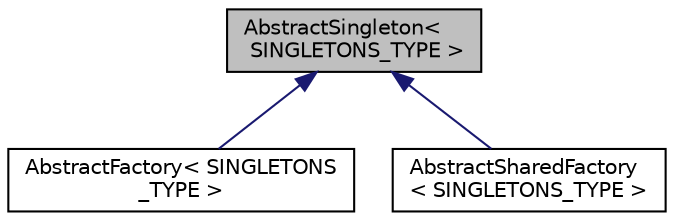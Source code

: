 digraph "AbstractSingleton&lt; SINGLETONS_TYPE &gt;"
{
  edge [fontname="Helvetica",fontsize="10",labelfontname="Helvetica",labelfontsize="10"];
  node [fontname="Helvetica",fontsize="10",shape=record];
  Node1 [label="AbstractSingleton\<\l SINGLETONS_TYPE \>",height=0.2,width=0.4,color="black", fillcolor="grey75", style="filled", fontcolor="black"];
  Node1 -> Node2 [dir="back",color="midnightblue",fontsize="10",style="solid",fontname="Helvetica"];
  Node2 [label="AbstractFactory\< SINGLETONS\l_TYPE \>",height=0.2,width=0.4,color="black", fillcolor="white", style="filled",URL="$class_abstract_factory.html"];
  Node1 -> Node3 [dir="back",color="midnightblue",fontsize="10",style="solid",fontname="Helvetica"];
  Node3 [label="AbstractSharedFactory\l\< SINGLETONS_TYPE \>",height=0.2,width=0.4,color="black", fillcolor="white", style="filled",URL="$class_abstract_shared_factory.html"];
}
